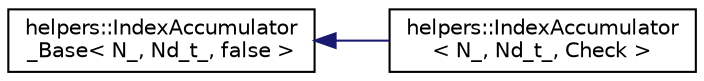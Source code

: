 digraph "Graphical Class Hierarchy"
{
 // LATEX_PDF_SIZE
  edge [fontname="Helvetica",fontsize="10",labelfontname="Helvetica",labelfontsize="10"];
  node [fontname="Helvetica",fontsize="10",shape=record];
  rankdir="LR";
  Node0 [label="helpers::IndexAccumulator\l_Base\< N_, Nd_t_, false \>",height=0.2,width=0.4,color="black", fillcolor="white", style="filled",URL="$classhelpers_1_1IndexAccumulator__Base.html",tooltip=" "];
  Node0 -> Node1 [dir="back",color="midnightblue",fontsize="10",style="solid",fontname="Helvetica"];
  Node1 [label="helpers::IndexAccumulator\l\< N_, Nd_t_, Check \>",height=0.2,width=0.4,color="black", fillcolor="white", style="filled",URL="$classhelpers_1_1IndexAccumulator.html",tooltip="Data structure holding an offset for the NdFlattener, to provide a []...[]-interface."];
}
